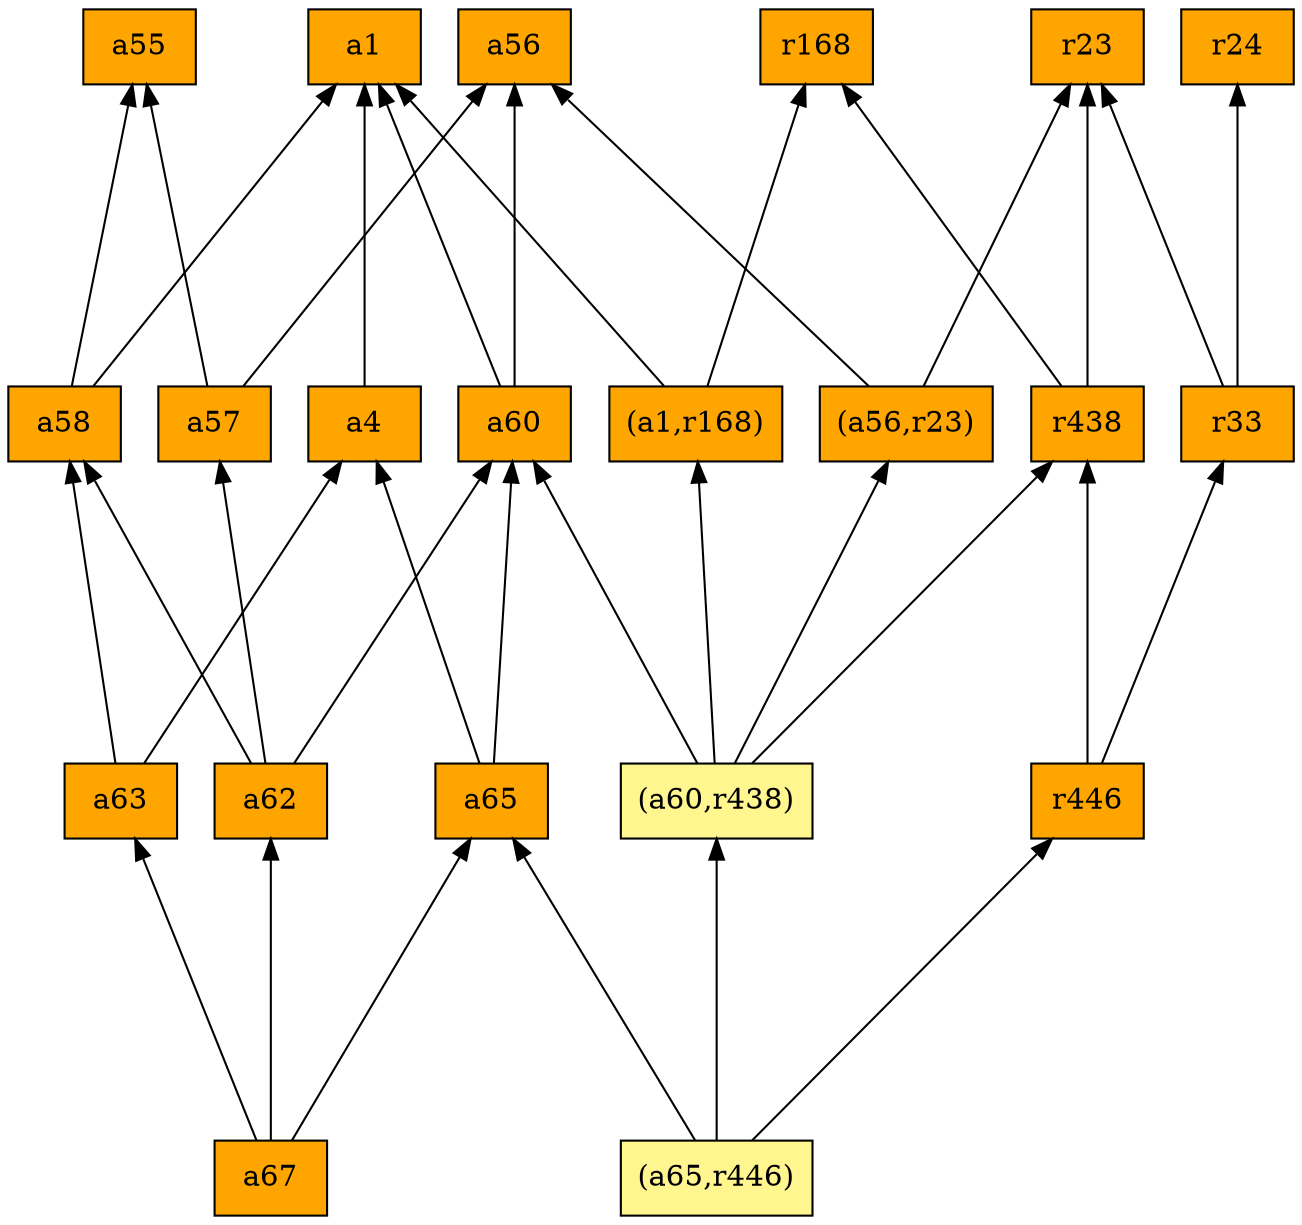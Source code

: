 digraph G {
rankdir=BT;ranksep="2.0";
"(a56,r23)" [shape=record,fillcolor=orange,style=filled,label="{(a56,r23)}"];
"a58" [shape=record,fillcolor=orange,style=filled,label="{a58}"];
"a63" [shape=record,fillcolor=orange,style=filled,label="{a63}"];
"(a60,r438)" [shape=record,fillcolor=khaki1,style=filled,label="{(a60,r438)}"];
"a57" [shape=record,fillcolor=orange,style=filled,label="{a57}"];
"a56" [shape=record,fillcolor=orange,style=filled,label="{a56}"];
"(a1,r168)" [shape=record,fillcolor=orange,style=filled,label="{(a1,r168)}"];
"a67" [shape=record,fillcolor=orange,style=filled,label="{a67}"];
"a65" [shape=record,fillcolor=orange,style=filled,label="{a65}"];
"a62" [shape=record,fillcolor=orange,style=filled,label="{a62}"];
"a1" [shape=record,fillcolor=orange,style=filled,label="{a1}"];
"r438" [shape=record,fillcolor=orange,style=filled,label="{r438}"];
"a60" [shape=record,fillcolor=orange,style=filled,label="{a60}"];
"a4" [shape=record,fillcolor=orange,style=filled,label="{a4}"];
"r24" [shape=record,fillcolor=orange,style=filled,label="{r24}"];
"a55" [shape=record,fillcolor=orange,style=filled,label="{a55}"];
"r23" [shape=record,fillcolor=orange,style=filled,label="{r23}"];
"r33" [shape=record,fillcolor=orange,style=filled,label="{r33}"];
"r446" [shape=record,fillcolor=orange,style=filled,label="{r446}"];
"(a65,r446)" [shape=record,fillcolor=khaki1,style=filled,label="{(a65,r446)}"];
"r168" [shape=record,fillcolor=orange,style=filled,label="{r168}"];
"(a56,r23)" -> "a56"
"(a56,r23)" -> "r23"
"a58" -> "a1"
"a58" -> "a55"
"a63" -> "a58"
"a63" -> "a4"
"(a60,r438)" -> "a60"
"(a60,r438)" -> "r438"
"(a60,r438)" -> "(a1,r168)"
"(a60,r438)" -> "(a56,r23)"
"a57" -> "a56"
"a57" -> "a55"
"(a1,r168)" -> "a1"
"(a1,r168)" -> "r168"
"a67" -> "a63"
"a67" -> "a65"
"a67" -> "a62"
"a65" -> "a60"
"a65" -> "a4"
"a62" -> "a58"
"a62" -> "a60"
"a62" -> "a57"
"r438" -> "r23"
"r438" -> "r168"
"a60" -> "a1"
"a60" -> "a56"
"a4" -> "a1"
"r33" -> "r24"
"r33" -> "r23"
"r446" -> "r438"
"r446" -> "r33"
"(a65,r446)" -> "(a60,r438)"
"(a65,r446)" -> "a65"
"(a65,r446)" -> "r446"
}